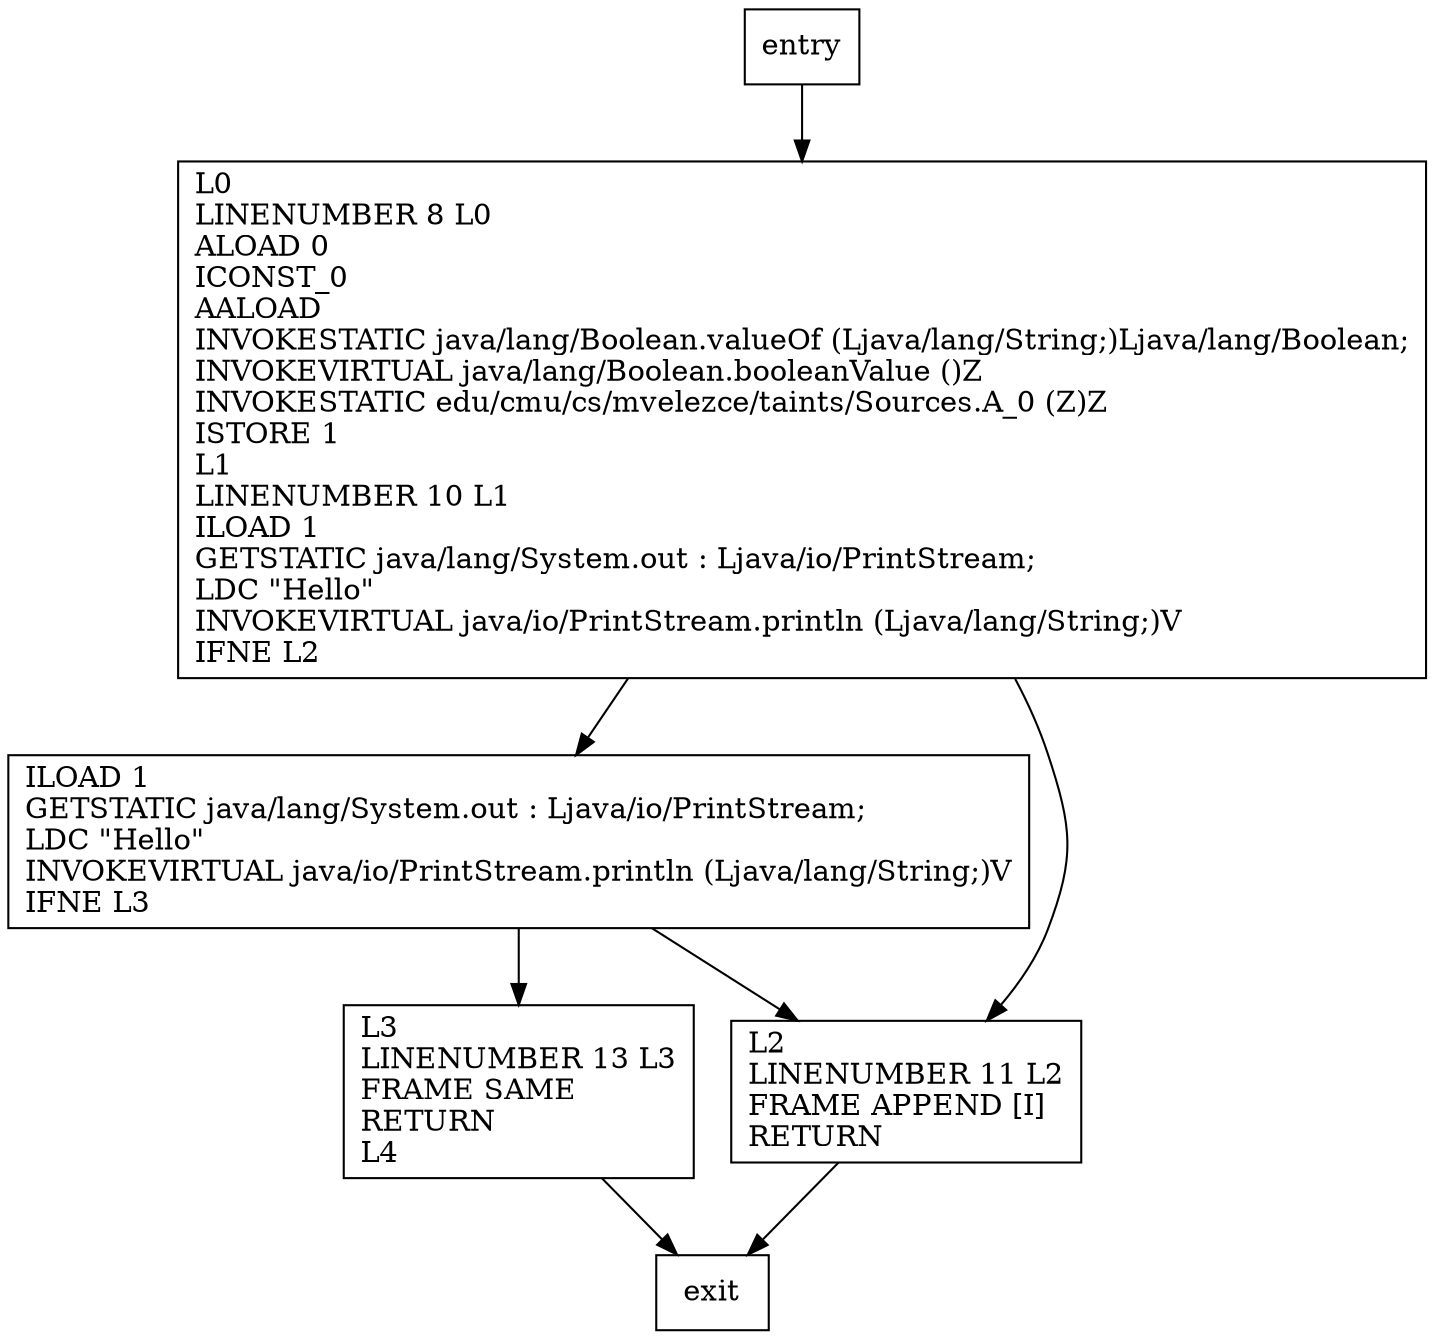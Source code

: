 digraph main {
node [shape=record];
2008229299 [label="L3\lLINENUMBER 13 L3\lFRAME SAME\lRETURN\lL4\l"];
254955665 [label="ILOAD 1\lGETSTATIC java/lang/System.out : Ljava/io/PrintStream;\lLDC \"Hello\"\lINVOKEVIRTUAL java/io/PrintStream.println (Ljava/lang/String;)V\lIFNE L3\l"];
1132369181 [label="L2\lLINENUMBER 11 L2\lFRAME APPEND [I]\lRETURN\l"];
1533672820 [label="L0\lLINENUMBER 8 L0\lALOAD 0\lICONST_0\lAALOAD\lINVOKESTATIC java/lang/Boolean.valueOf (Ljava/lang/String;)Ljava/lang/Boolean;\lINVOKEVIRTUAL java/lang/Boolean.booleanValue ()Z\lINVOKESTATIC edu/cmu/cs/mvelezce/taints/Sources.A_0 (Z)Z\lISTORE 1\lL1\lLINENUMBER 10 L1\lILOAD 1\lGETSTATIC java/lang/System.out : Ljava/io/PrintStream;\lLDC \"Hello\"\lINVOKEVIRTUAL java/io/PrintStream.println (Ljava/lang/String;)V\lIFNE L2\l"];
entry;
exit;
2008229299 -> exit;
entry -> 1533672820;
254955665 -> 2008229299;
254955665 -> 1132369181;
1132369181 -> exit;
1533672820 -> 254955665;
1533672820 -> 1132369181;
}
